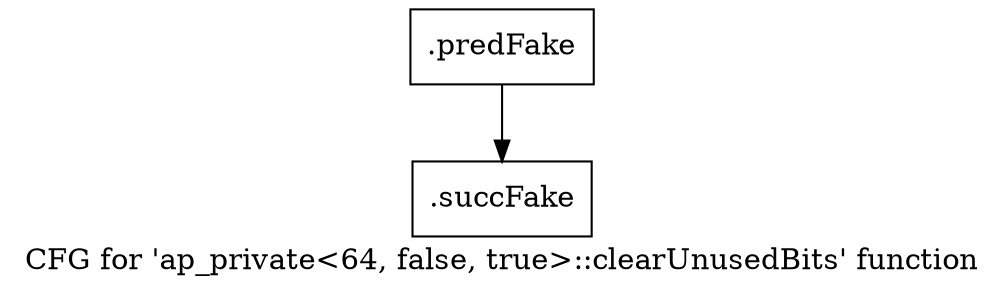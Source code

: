 digraph "CFG for 'ap_private\<64, false, true\>::clearUnusedBits' function" {
	label="CFG for 'ap_private\<64, false, true\>::clearUnusedBits' function";

	Node0x5850520 [shape=record,filename="",linenumber="",label="{.predFake}"];
	Node0x5850520 -> Node0x60c30e0[ callList="" memoryops="" filename="/mnt/xilinx/Vitis_HLS/2021.2/include/etc/ap_private.h" execusionnum="9302"];
	Node0x60c30e0 [shape=record,filename="/mnt/xilinx/Vitis_HLS/2021.2/include/etc/ap_private.h",linenumber="2218",label="{.succFake}"];
}
